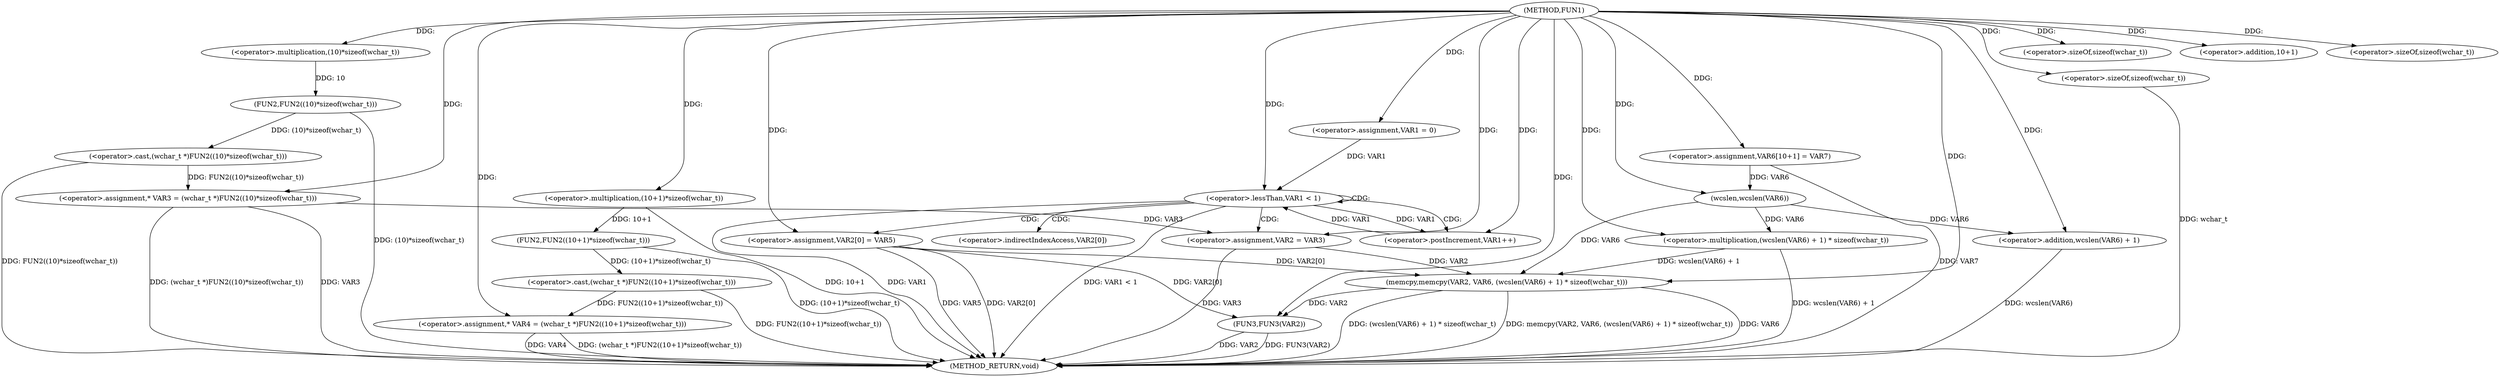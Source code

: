 digraph FUN1 {  
"1000100" [label = "(METHOD,FUN1)" ]
"1000161" [label = "(METHOD_RETURN,void)" ]
"1000105" [label = "(<operator>.assignment,* VAR3 = (wchar_t *)FUN2((10)*sizeof(wchar_t)))" ]
"1000107" [label = "(<operator>.cast,(wchar_t *)FUN2((10)*sizeof(wchar_t)))" ]
"1000109" [label = "(FUN2,FUN2((10)*sizeof(wchar_t)))" ]
"1000110" [label = "(<operator>.multiplication,(10)*sizeof(wchar_t))" ]
"1000112" [label = "(<operator>.sizeOf,sizeof(wchar_t))" ]
"1000115" [label = "(<operator>.assignment,* VAR4 = (wchar_t *)FUN2((10+1)*sizeof(wchar_t)))" ]
"1000117" [label = "(<operator>.cast,(wchar_t *)FUN2((10+1)*sizeof(wchar_t)))" ]
"1000119" [label = "(FUN2,FUN2((10+1)*sizeof(wchar_t)))" ]
"1000120" [label = "(<operator>.multiplication,(10+1)*sizeof(wchar_t))" ]
"1000121" [label = "(<operator>.addition,10+1)" ]
"1000124" [label = "(<operator>.sizeOf,sizeof(wchar_t))" ]
"1000127" [label = "(<operator>.assignment,VAR1 = 0)" ]
"1000130" [label = "(<operator>.lessThan,VAR1 < 1)" ]
"1000133" [label = "(<operator>.postIncrement,VAR1++)" ]
"1000136" [label = "(<operator>.assignment,VAR2 = VAR3)" ]
"1000139" [label = "(<operator>.assignment,VAR2[0] = VAR5)" ]
"1000146" [label = "(<operator>.assignment,VAR6[10+1] = VAR7)" ]
"1000149" [label = "(memcpy,memcpy(VAR2, VAR6, (wcslen(VAR6) + 1) * sizeof(wchar_t)))" ]
"1000152" [label = "(<operator>.multiplication,(wcslen(VAR6) + 1) * sizeof(wchar_t))" ]
"1000153" [label = "(<operator>.addition,wcslen(VAR6) + 1)" ]
"1000154" [label = "(wcslen,wcslen(VAR6))" ]
"1000157" [label = "(<operator>.sizeOf,sizeof(wchar_t))" ]
"1000159" [label = "(FUN3,FUN3(VAR2))" ]
"1000140" [label = "(<operator>.indirectIndexAccess,VAR2[0])" ]
  "1000130" -> "1000161"  [ label = "DDG: VAR1 < 1"] 
  "1000159" -> "1000161"  [ label = "DDG: VAR2"] 
  "1000157" -> "1000161"  [ label = "DDG: wchar_t"] 
  "1000153" -> "1000161"  [ label = "DDG: wcslen(VAR6)"] 
  "1000136" -> "1000161"  [ label = "DDG: VAR3"] 
  "1000117" -> "1000161"  [ label = "DDG: FUN2((10+1)*sizeof(wchar_t))"] 
  "1000115" -> "1000161"  [ label = "DDG: VAR4"] 
  "1000130" -> "1000161"  [ label = "DDG: VAR1"] 
  "1000159" -> "1000161"  [ label = "DDG: FUN3(VAR2)"] 
  "1000115" -> "1000161"  [ label = "DDG: (wchar_t *)FUN2((10+1)*sizeof(wchar_t))"] 
  "1000105" -> "1000161"  [ label = "DDG: (wchar_t *)FUN2((10)*sizeof(wchar_t))"] 
  "1000149" -> "1000161"  [ label = "DDG: VAR6"] 
  "1000139" -> "1000161"  [ label = "DDG: VAR2[0]"] 
  "1000149" -> "1000161"  [ label = "DDG: (wcslen(VAR6) + 1) * sizeof(wchar_t)"] 
  "1000120" -> "1000161"  [ label = "DDG: 10+1"] 
  "1000149" -> "1000161"  [ label = "DDG: memcpy(VAR2, VAR6, (wcslen(VAR6) + 1) * sizeof(wchar_t))"] 
  "1000146" -> "1000161"  [ label = "DDG: VAR7"] 
  "1000152" -> "1000161"  [ label = "DDG: wcslen(VAR6) + 1"] 
  "1000109" -> "1000161"  [ label = "DDG: (10)*sizeof(wchar_t)"] 
  "1000119" -> "1000161"  [ label = "DDG: (10+1)*sizeof(wchar_t)"] 
  "1000139" -> "1000161"  [ label = "DDG: VAR5"] 
  "1000105" -> "1000161"  [ label = "DDG: VAR3"] 
  "1000107" -> "1000161"  [ label = "DDG: FUN2((10)*sizeof(wchar_t))"] 
  "1000107" -> "1000105"  [ label = "DDG: FUN2((10)*sizeof(wchar_t))"] 
  "1000100" -> "1000105"  [ label = "DDG: "] 
  "1000109" -> "1000107"  [ label = "DDG: (10)*sizeof(wchar_t)"] 
  "1000110" -> "1000109"  [ label = "DDG: 10"] 
  "1000100" -> "1000110"  [ label = "DDG: "] 
  "1000100" -> "1000112"  [ label = "DDG: "] 
  "1000117" -> "1000115"  [ label = "DDG: FUN2((10+1)*sizeof(wchar_t))"] 
  "1000100" -> "1000115"  [ label = "DDG: "] 
  "1000119" -> "1000117"  [ label = "DDG: (10+1)*sizeof(wchar_t)"] 
  "1000120" -> "1000119"  [ label = "DDG: 10+1"] 
  "1000100" -> "1000120"  [ label = "DDG: "] 
  "1000100" -> "1000121"  [ label = "DDG: "] 
  "1000100" -> "1000124"  [ label = "DDG: "] 
  "1000100" -> "1000127"  [ label = "DDG: "] 
  "1000133" -> "1000130"  [ label = "DDG: VAR1"] 
  "1000127" -> "1000130"  [ label = "DDG: VAR1"] 
  "1000100" -> "1000130"  [ label = "DDG: "] 
  "1000130" -> "1000133"  [ label = "DDG: VAR1"] 
  "1000100" -> "1000133"  [ label = "DDG: "] 
  "1000105" -> "1000136"  [ label = "DDG: VAR3"] 
  "1000100" -> "1000136"  [ label = "DDG: "] 
  "1000100" -> "1000139"  [ label = "DDG: "] 
  "1000100" -> "1000146"  [ label = "DDG: "] 
  "1000139" -> "1000149"  [ label = "DDG: VAR2[0]"] 
  "1000136" -> "1000149"  [ label = "DDG: VAR2"] 
  "1000100" -> "1000149"  [ label = "DDG: "] 
  "1000154" -> "1000149"  [ label = "DDG: VAR6"] 
  "1000152" -> "1000149"  [ label = "DDG: wcslen(VAR6) + 1"] 
  "1000154" -> "1000152"  [ label = "DDG: VAR6"] 
  "1000100" -> "1000152"  [ label = "DDG: "] 
  "1000154" -> "1000153"  [ label = "DDG: VAR6"] 
  "1000146" -> "1000154"  [ label = "DDG: VAR6"] 
  "1000100" -> "1000154"  [ label = "DDG: "] 
  "1000100" -> "1000153"  [ label = "DDG: "] 
  "1000100" -> "1000157"  [ label = "DDG: "] 
  "1000139" -> "1000159"  [ label = "DDG: VAR2[0]"] 
  "1000149" -> "1000159"  [ label = "DDG: VAR2"] 
  "1000100" -> "1000159"  [ label = "DDG: "] 
  "1000130" -> "1000130"  [ label = "CDG: "] 
  "1000130" -> "1000139"  [ label = "CDG: "] 
  "1000130" -> "1000133"  [ label = "CDG: "] 
  "1000130" -> "1000136"  [ label = "CDG: "] 
  "1000130" -> "1000140"  [ label = "CDG: "] 
}
